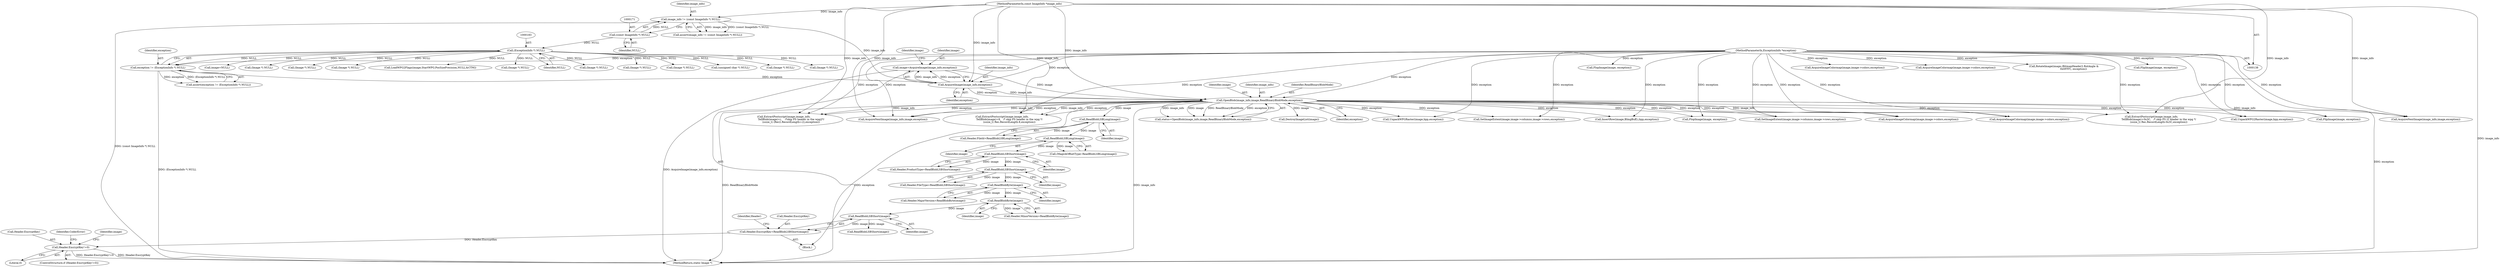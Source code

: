 digraph "0_ImageMagick_2130bf6f89ded32ef0c88a11694f107c52566c53@API" {
"1000292" [label="(Call,Header.EncryptKey!=0)"];
"1000262" [label="(Call,Header.EncryptKey=ReadBlobLSBShort(image))"];
"1000266" [label="(Call,ReadBlobLSBShort(image))"];
"1000260" [label="(Call,ReadBlobByte(image))"];
"1000254" [label="(Call,ReadBlobByte(image))"];
"1000248" [label="(Call,ReadBlobLSBShort(image))"];
"1000242" [label="(Call,ReadBlobLSBShort(image))"];
"1000236" [label="(Call,ReadBlobLSBLong(image))"];
"1000228" [label="(Call,ReadBlobLSBLong(image))"];
"1000206" [label="(Call,OpenBlob(image_info,image,ReadBinaryBlobMode,exception))"];
"1000196" [label="(Call,AcquireImage(image_info,exception))"];
"1000168" [label="(Call,image_info != (const ImageInfo *) NULL)"];
"1000139" [label="(MethodParameterIn,const ImageInfo *image_info)"];
"1000170" [label="(Call,(const ImageInfo *) NULL)"];
"1000180" [label="(Call,exception != (ExceptionInfo *) NULL)"];
"1000140" [label="(MethodParameterIn,ExceptionInfo *exception)"];
"1000182" [label="(Call,(ExceptionInfo *) NULL)"];
"1000194" [label="(Call,image=AcquireImage(image_info,exception))"];
"1000249" [label="(Identifier,image)"];
"1001970" [label="(MethodReturn,static Image *)"];
"1001787" [label="(Call,AcquireNextImage(image_info,image,exception))"];
"1000198" [label="(Identifier,exception)"];
"1000182" [label="(Call,(ExceptionInfo *) NULL)"];
"1001106" [label="(Call,(Image *) NULL)"];
"1001062" [label="(Call,UnpackWPGRaster(image,bpp,exception))"];
"1000221" [label="(Call,(Image *) NULL)"];
"1000209" [label="(Identifier,ReadBinaryBlobMode)"];
"1001839" [label="(Call,ExtractPostscript(image,image_info,\n                  TellBlob(image)+i,    /*skip PS header in the wpg2*/\n                  (ssize_t) (Rec2.RecordLength-i-2),exception))"];
"1000168" [label="(Call,image_info != (const ImageInfo *) NULL)"];
"1000204" [label="(Call,status=OpenBlob(image_info,image,ReadBinaryBlobMode,exception))"];
"1000248" [label="(Call,ReadBlobLSBShort(image))"];
"1000826" [label="(Call,SetImageExtent(image,image->columns,image->rows,exception))"];
"1000195" [label="(Identifier,image)"];
"1000170" [label="(Call,(const ImageInfo *) NULL)"];
"1001100" [label="(Call,FlopImage(image, exception))"];
"1000267" [label="(Identifier,image)"];
"1000272" [label="(Call,ReadBlobLSBShort(image))"];
"1000243" [label="(Identifier,image)"];
"1000242" [label="(Call,ReadBlobLSBShort(image))"];
"1000236" [label="(Call,ReadBlobLSBLong(image))"];
"1001693" [label="(Call,InsertRow(image,BImgBuff,i,bpp,exception))"];
"1000139" [label="(MethodParameterIn,const ImageInfo *image_info)"];
"1001736" [label="(Call,FlopImage(image, exception))"];
"1000169" [label="(Identifier,image_info)"];
"1000206" [label="(Call,OpenBlob(image_info,image,ReadBinaryBlobMode,exception))"];
"1001554" [label="(Call,SetImageExtent(image,image->columns,image->rows,exception))"];
"1001892" [label="(Call,image=NULL)"];
"1001389" [label="(Call,AcquireImageColormap(image,image->colors,exception))"];
"1000544" [label="(Call,AcquireImageColormap(image,image->colors,exception))"];
"1000255" [label="(Identifier,image)"];
"1000296" [label="(Literal,0)"];
"1000229" [label="(Identifier,image)"];
"1000167" [label="(Call,assert(image_info != (const ImageInfo *) NULL))"];
"1000196" [label="(Call,AcquireImage(image_info,exception))"];
"1000201" [label="(Identifier,image)"];
"1000179" [label="(Call,assert(exception != (ExceptionInfo *) NULL))"];
"1000250" [label="(Call,Header.MajorVersion=ReadBlobByte(image))"];
"1001165" [label="(Call,(Image *) NULL)"];
"1000298" [label="(Identifier,CoderError)"];
"1000218" [label="(Call,DestroyImageList(image))"];
"1000208" [label="(Identifier,image)"];
"1000210" [label="(Identifier,exception)"];
"1000302" [label="(Identifier,image)"];
"1000234" [label="(Call,(MagickOffsetType) ReadBlobLSBLong(image))"];
"1000140" [label="(MethodParameterIn,ExceptionInfo *exception)"];
"1001588" [label="(Call,AcquireImageColormap(image,image->colors,exception))"];
"1001898" [label="(Call,(Image *) NULL)"];
"1001190" [label="(Call,(Image *) NULL)"];
"1000263" [label="(Call,Header.EncryptKey)"];
"1000172" [label="(Identifier,NULL)"];
"1000262" [label="(Call,Header.EncryptKey=ReadBlobLSBShort(image))"];
"1000616" [label="(Call,ExtractPostscript(image,image_info,\n                  TellBlob(image)+8,   /* skip PS header in the wpg */\n                  (ssize_t) Rec.RecordLength-8,exception))"];
"1001712" [label="(Call,UnpackWPG2Raster(image,bpp,exception))"];
"1000224" [label="(Call,Header.FileId=ReadBlobLSBLong(image))"];
"1001860" [label="(Call,LoadWPG2Flags(image,StartWPG.PosSizePrecision,NULL,&CTM))"];
"1001801" [label="(Call,(Image *) NULL)"];
"1000270" [label="(Identifier,Header)"];
"1000228" [label="(Call,ReadBlobLSBLong(image))"];
"1000180" [label="(Call,exception != (ExceptionInfo *) NULL)"];
"1000860" [label="(Call,AcquireImageColormap(image,image->colors,exception))"];
"1000184" [label="(Identifier,NULL)"];
"1000207" [label="(Identifier,image_info)"];
"1001154" [label="(Call,RotateImage(image,(BitmapHeader2.RotAngle &\n                        0x0FFF), exception))"];
"1001770" [label="(Call,FlipImage(image, exception))"];
"1001176" [label="(Call,AcquireNextImage(image_info,image,exception))"];
"1000291" [label="(ControlStructure,if (Header.EncryptKey!=0))"];
"1001776" [label="(Call,(Image *) NULL)"];
"1000260" [label="(Call,ReadBlobByte(image))"];
"1000181" [label="(Identifier,exception)"];
"1000256" [label="(Call,Header.MinorVersion=ReadBlobByte(image))"];
"1000254" [label="(Call,ReadBlobByte(image))"];
"1000293" [label="(Call,Header.EncryptKey)"];
"1001133" [label="(Call,(Image *) NULL)"];
"1000197" [label="(Identifier,image_info)"];
"1000194" [label="(Call,image=AcquireImage(image_info,exception))"];
"1000141" [label="(Block,)"];
"1001222" [label="(Call,ExtractPostscript(image,image_info,\n                  TellBlob(image)+0x3C,   /* skip PS l2 header in the wpg */\n                  (ssize_t) Rec.RecordLength-0x3C,exception))"];
"1001742" [label="(Call,(Image *) NULL)"];
"1000244" [label="(Call,Header.FileType=ReadBlobLSBShort(image))"];
"1000292" [label="(Call,Header.EncryptKey!=0)"];
"1000238" [label="(Call,Header.ProductType=ReadBlobLSBShort(image))"];
"1000261" [label="(Identifier,image)"];
"1000237" [label="(Identifier,image)"];
"1001669" [label="(Call,(unsigned char *) NULL)"];
"1001127" [label="(Call,FlipImage(image, exception))"];
"1000266" [label="(Call,ReadBlobLSBShort(image))"];
"1000292" -> "1000291"  [label="AST: "];
"1000292" -> "1000296"  [label="CFG: "];
"1000293" -> "1000292"  [label="AST: "];
"1000296" -> "1000292"  [label="AST: "];
"1000298" -> "1000292"  [label="CFG: "];
"1000302" -> "1000292"  [label="CFG: "];
"1000292" -> "1001970"  [label="DDG: Header.EncryptKey!=0"];
"1000292" -> "1001970"  [label="DDG: Header.EncryptKey"];
"1000262" -> "1000292"  [label="DDG: Header.EncryptKey"];
"1000262" -> "1000141"  [label="AST: "];
"1000262" -> "1000266"  [label="CFG: "];
"1000263" -> "1000262"  [label="AST: "];
"1000266" -> "1000262"  [label="AST: "];
"1000270" -> "1000262"  [label="CFG: "];
"1000266" -> "1000262"  [label="DDG: image"];
"1000266" -> "1000267"  [label="CFG: "];
"1000267" -> "1000266"  [label="AST: "];
"1000260" -> "1000266"  [label="DDG: image"];
"1000266" -> "1000272"  [label="DDG: image"];
"1000260" -> "1000256"  [label="AST: "];
"1000260" -> "1000261"  [label="CFG: "];
"1000261" -> "1000260"  [label="AST: "];
"1000256" -> "1000260"  [label="CFG: "];
"1000260" -> "1000256"  [label="DDG: image"];
"1000254" -> "1000260"  [label="DDG: image"];
"1000254" -> "1000250"  [label="AST: "];
"1000254" -> "1000255"  [label="CFG: "];
"1000255" -> "1000254"  [label="AST: "];
"1000250" -> "1000254"  [label="CFG: "];
"1000254" -> "1000250"  [label="DDG: image"];
"1000248" -> "1000254"  [label="DDG: image"];
"1000248" -> "1000244"  [label="AST: "];
"1000248" -> "1000249"  [label="CFG: "];
"1000249" -> "1000248"  [label="AST: "];
"1000244" -> "1000248"  [label="CFG: "];
"1000248" -> "1000244"  [label="DDG: image"];
"1000242" -> "1000248"  [label="DDG: image"];
"1000242" -> "1000238"  [label="AST: "];
"1000242" -> "1000243"  [label="CFG: "];
"1000243" -> "1000242"  [label="AST: "];
"1000238" -> "1000242"  [label="CFG: "];
"1000242" -> "1000238"  [label="DDG: image"];
"1000236" -> "1000242"  [label="DDG: image"];
"1000236" -> "1000234"  [label="AST: "];
"1000236" -> "1000237"  [label="CFG: "];
"1000237" -> "1000236"  [label="AST: "];
"1000234" -> "1000236"  [label="CFG: "];
"1000236" -> "1000234"  [label="DDG: image"];
"1000228" -> "1000236"  [label="DDG: image"];
"1000228" -> "1000224"  [label="AST: "];
"1000228" -> "1000229"  [label="CFG: "];
"1000229" -> "1000228"  [label="AST: "];
"1000224" -> "1000228"  [label="CFG: "];
"1000228" -> "1000224"  [label="DDG: image"];
"1000206" -> "1000228"  [label="DDG: image"];
"1000206" -> "1000204"  [label="AST: "];
"1000206" -> "1000210"  [label="CFG: "];
"1000207" -> "1000206"  [label="AST: "];
"1000208" -> "1000206"  [label="AST: "];
"1000209" -> "1000206"  [label="AST: "];
"1000210" -> "1000206"  [label="AST: "];
"1000204" -> "1000206"  [label="CFG: "];
"1000206" -> "1001970"  [label="DDG: ReadBinaryBlobMode"];
"1000206" -> "1001970"  [label="DDG: exception"];
"1000206" -> "1001970"  [label="DDG: image_info"];
"1000206" -> "1000204"  [label="DDG: image_info"];
"1000206" -> "1000204"  [label="DDG: image"];
"1000206" -> "1000204"  [label="DDG: ReadBinaryBlobMode"];
"1000206" -> "1000204"  [label="DDG: exception"];
"1000196" -> "1000206"  [label="DDG: image_info"];
"1000196" -> "1000206"  [label="DDG: exception"];
"1000139" -> "1000206"  [label="DDG: image_info"];
"1000194" -> "1000206"  [label="DDG: image"];
"1000140" -> "1000206"  [label="DDG: exception"];
"1000206" -> "1000218"  [label="DDG: image"];
"1000206" -> "1000544"  [label="DDG: exception"];
"1000206" -> "1000616"  [label="DDG: image_info"];
"1000206" -> "1000616"  [label="DDG: exception"];
"1000206" -> "1000826"  [label="DDG: exception"];
"1000206" -> "1001062"  [label="DDG: exception"];
"1000206" -> "1001176"  [label="DDG: image_info"];
"1000206" -> "1001222"  [label="DDG: image_info"];
"1000206" -> "1001222"  [label="DDG: exception"];
"1000206" -> "1001389"  [label="DDG: exception"];
"1000206" -> "1001554"  [label="DDG: exception"];
"1000206" -> "1001693"  [label="DDG: exception"];
"1000206" -> "1001712"  [label="DDG: exception"];
"1000206" -> "1001736"  [label="DDG: exception"];
"1000206" -> "1001770"  [label="DDG: exception"];
"1000206" -> "1001787"  [label="DDG: image_info"];
"1000206" -> "1001787"  [label="DDG: exception"];
"1000206" -> "1001839"  [label="DDG: image_info"];
"1000206" -> "1001839"  [label="DDG: exception"];
"1000196" -> "1000194"  [label="AST: "];
"1000196" -> "1000198"  [label="CFG: "];
"1000197" -> "1000196"  [label="AST: "];
"1000198" -> "1000196"  [label="AST: "];
"1000194" -> "1000196"  [label="CFG: "];
"1000196" -> "1000194"  [label="DDG: image_info"];
"1000196" -> "1000194"  [label="DDG: exception"];
"1000168" -> "1000196"  [label="DDG: image_info"];
"1000139" -> "1000196"  [label="DDG: image_info"];
"1000180" -> "1000196"  [label="DDG: exception"];
"1000140" -> "1000196"  [label="DDG: exception"];
"1000168" -> "1000167"  [label="AST: "];
"1000168" -> "1000170"  [label="CFG: "];
"1000169" -> "1000168"  [label="AST: "];
"1000170" -> "1000168"  [label="AST: "];
"1000167" -> "1000168"  [label="CFG: "];
"1000168" -> "1001970"  [label="DDG: (const ImageInfo *) NULL"];
"1000168" -> "1000167"  [label="DDG: image_info"];
"1000168" -> "1000167"  [label="DDG: (const ImageInfo *) NULL"];
"1000139" -> "1000168"  [label="DDG: image_info"];
"1000170" -> "1000168"  [label="DDG: NULL"];
"1000139" -> "1000138"  [label="AST: "];
"1000139" -> "1001970"  [label="DDG: image_info"];
"1000139" -> "1000616"  [label="DDG: image_info"];
"1000139" -> "1001176"  [label="DDG: image_info"];
"1000139" -> "1001222"  [label="DDG: image_info"];
"1000139" -> "1001787"  [label="DDG: image_info"];
"1000139" -> "1001839"  [label="DDG: image_info"];
"1000170" -> "1000172"  [label="CFG: "];
"1000171" -> "1000170"  [label="AST: "];
"1000172" -> "1000170"  [label="AST: "];
"1000170" -> "1000182"  [label="DDG: NULL"];
"1000180" -> "1000179"  [label="AST: "];
"1000180" -> "1000182"  [label="CFG: "];
"1000181" -> "1000180"  [label="AST: "];
"1000182" -> "1000180"  [label="AST: "];
"1000179" -> "1000180"  [label="CFG: "];
"1000180" -> "1001970"  [label="DDG: (ExceptionInfo *) NULL"];
"1000180" -> "1000179"  [label="DDG: exception"];
"1000180" -> "1000179"  [label="DDG: (ExceptionInfo *) NULL"];
"1000140" -> "1000180"  [label="DDG: exception"];
"1000182" -> "1000180"  [label="DDG: NULL"];
"1000140" -> "1000138"  [label="AST: "];
"1000140" -> "1001970"  [label="DDG: exception"];
"1000140" -> "1000544"  [label="DDG: exception"];
"1000140" -> "1000616"  [label="DDG: exception"];
"1000140" -> "1000826"  [label="DDG: exception"];
"1000140" -> "1000860"  [label="DDG: exception"];
"1000140" -> "1001062"  [label="DDG: exception"];
"1000140" -> "1001100"  [label="DDG: exception"];
"1000140" -> "1001127"  [label="DDG: exception"];
"1000140" -> "1001154"  [label="DDG: exception"];
"1000140" -> "1001176"  [label="DDG: exception"];
"1000140" -> "1001222"  [label="DDG: exception"];
"1000140" -> "1001389"  [label="DDG: exception"];
"1000140" -> "1001554"  [label="DDG: exception"];
"1000140" -> "1001588"  [label="DDG: exception"];
"1000140" -> "1001693"  [label="DDG: exception"];
"1000140" -> "1001712"  [label="DDG: exception"];
"1000140" -> "1001736"  [label="DDG: exception"];
"1000140" -> "1001770"  [label="DDG: exception"];
"1000140" -> "1001787"  [label="DDG: exception"];
"1000140" -> "1001839"  [label="DDG: exception"];
"1000182" -> "1000184"  [label="CFG: "];
"1000183" -> "1000182"  [label="AST: "];
"1000184" -> "1000182"  [label="AST: "];
"1000182" -> "1000221"  [label="DDG: NULL"];
"1000182" -> "1001106"  [label="DDG: NULL"];
"1000182" -> "1001133"  [label="DDG: NULL"];
"1000182" -> "1001165"  [label="DDG: NULL"];
"1000182" -> "1001190"  [label="DDG: NULL"];
"1000182" -> "1001669"  [label="DDG: NULL"];
"1000182" -> "1001742"  [label="DDG: NULL"];
"1000182" -> "1001776"  [label="DDG: NULL"];
"1000182" -> "1001801"  [label="DDG: NULL"];
"1000182" -> "1001860"  [label="DDG: NULL"];
"1000182" -> "1001892"  [label="DDG: NULL"];
"1000182" -> "1001898"  [label="DDG: NULL"];
"1000194" -> "1000141"  [label="AST: "];
"1000195" -> "1000194"  [label="AST: "];
"1000201" -> "1000194"  [label="CFG: "];
"1000194" -> "1001970"  [label="DDG: AcquireImage(image_info,exception)"];
}
